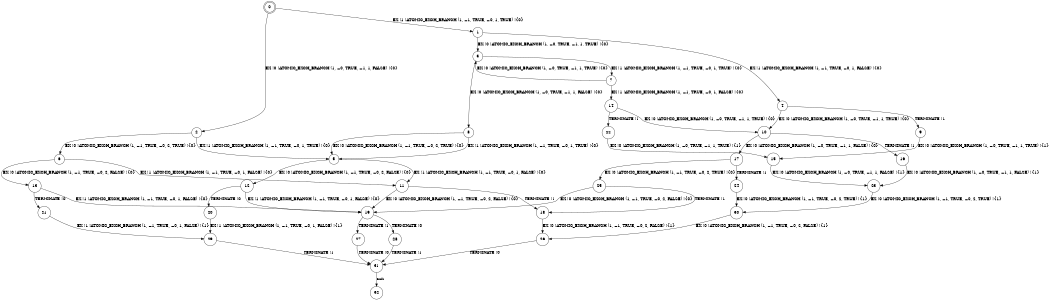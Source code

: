 digraph BCG {
size = "7, 10.5";
center = TRUE;
node [shape = circle];
0 [peripheries = 2];
0 -> 1 [label = "EX !1 !ATOMIC_EXCH_BRANCH (1, +1, TRUE, +0, 1, TRUE) !{0}"];
0 -> 2 [label = "EX !0 !ATOMIC_EXCH_BRANCH (1, +0, TRUE, +1, 1, FALSE) !{0}"];
1 -> 3 [label = "EX !0 !ATOMIC_EXCH_BRANCH (1, +0, TRUE, +1, 1, TRUE) !{0}"];
1 -> 4 [label = "EX !1 !ATOMIC_EXCH_BRANCH (1, +1, TRUE, +0, 1, FALSE) !{0}"];
2 -> 5 [label = "EX !1 !ATOMIC_EXCH_BRANCH (1, +1, TRUE, +0, 1, TRUE) !{0}"];
2 -> 6 [label = "EX !0 !ATOMIC_EXCH_BRANCH (1, +1, TRUE, +0, 2, TRUE) !{0}"];
3 -> 7 [label = "EX !1 !ATOMIC_EXCH_BRANCH (1, +1, TRUE, +0, 1, TRUE) !{0}"];
3 -> 8 [label = "EX !0 !ATOMIC_EXCH_BRANCH (1, +0, TRUE, +1, 1, FALSE) !{0}"];
4 -> 9 [label = "TERMINATE !1"];
4 -> 10 [label = "EX !0 !ATOMIC_EXCH_BRANCH (1, +0, TRUE, +1, 1, TRUE) !{0}"];
5 -> 11 [label = "EX !1 !ATOMIC_EXCH_BRANCH (1, +1, TRUE, +0, 1, FALSE) !{0}"];
5 -> 12 [label = "EX !0 !ATOMIC_EXCH_BRANCH (1, +1, TRUE, +0, 2, FALSE) !{0}"];
6 -> 11 [label = "EX !1 !ATOMIC_EXCH_BRANCH (1, +1, TRUE, +0, 1, FALSE) !{0}"];
6 -> 13 [label = "EX !0 !ATOMIC_EXCH_BRANCH (1, +1, TRUE, +0, 2, FALSE) !{0}"];
7 -> 14 [label = "EX !1 !ATOMIC_EXCH_BRANCH (1, +1, TRUE, +0, 1, FALSE) !{0}"];
7 -> 3 [label = "EX !0 !ATOMIC_EXCH_BRANCH (1, +0, TRUE, +1, 1, TRUE) !{0}"];
8 -> 5 [label = "EX !1 !ATOMIC_EXCH_BRANCH (1, +1, TRUE, +0, 1, TRUE) !{0}"];
8 -> 5 [label = "EX !0 !ATOMIC_EXCH_BRANCH (1, +1, TRUE, +0, 2, TRUE) !{0}"];
9 -> 15 [label = "EX !0 !ATOMIC_EXCH_BRANCH (1, +0, TRUE, +1, 1, TRUE) !{1}"];
10 -> 16 [label = "TERMINATE !1"];
10 -> 17 [label = "EX !0 !ATOMIC_EXCH_BRANCH (1, +0, TRUE, +1, 1, FALSE) !{0}"];
11 -> 18 [label = "TERMINATE !1"];
11 -> 19 [label = "EX !0 !ATOMIC_EXCH_BRANCH (1, +1, TRUE, +0, 2, FALSE) !{0}"];
12 -> 20 [label = "TERMINATE !0"];
12 -> 19 [label = "EX !1 !ATOMIC_EXCH_BRANCH (1, +1, TRUE, +0, 1, FALSE) !{0}"];
13 -> 21 [label = "TERMINATE !0"];
13 -> 19 [label = "EX !1 !ATOMIC_EXCH_BRANCH (1, +1, TRUE, +0, 1, FALSE) !{0}"];
14 -> 22 [label = "TERMINATE !1"];
14 -> 10 [label = "EX !0 !ATOMIC_EXCH_BRANCH (1, +0, TRUE, +1, 1, TRUE) !{0}"];
15 -> 23 [label = "EX !0 !ATOMIC_EXCH_BRANCH (1, +0, TRUE, +1, 1, FALSE) !{1}"];
16 -> 23 [label = "EX !0 !ATOMIC_EXCH_BRANCH (1, +0, TRUE, +1, 1, FALSE) !{1}"];
17 -> 24 [label = "TERMINATE !1"];
17 -> 25 [label = "EX !0 !ATOMIC_EXCH_BRANCH (1, +1, TRUE, +0, 2, TRUE) !{0}"];
18 -> 26 [label = "EX !0 !ATOMIC_EXCH_BRANCH (1, +1, TRUE, +0, 2, FALSE) !{1}"];
19 -> 27 [label = "TERMINATE !1"];
19 -> 28 [label = "TERMINATE !0"];
20 -> 29 [label = "EX !1 !ATOMIC_EXCH_BRANCH (1, +1, TRUE, +0, 1, FALSE) !{1}"];
21 -> 29 [label = "EX !1 !ATOMIC_EXCH_BRANCH (1, +1, TRUE, +0, 1, FALSE) !{1}"];
22 -> 15 [label = "EX !0 !ATOMIC_EXCH_BRANCH (1, +0, TRUE, +1, 1, TRUE) !{1}"];
23 -> 30 [label = "EX !0 !ATOMIC_EXCH_BRANCH (1, +1, TRUE, +0, 2, TRUE) !{1}"];
24 -> 30 [label = "EX !0 !ATOMIC_EXCH_BRANCH (1, +1, TRUE, +0, 2, TRUE) !{1}"];
25 -> 18 [label = "TERMINATE !1"];
25 -> 19 [label = "EX !0 !ATOMIC_EXCH_BRANCH (1, +1, TRUE, +0, 2, FALSE) !{0}"];
26 -> 31 [label = "TERMINATE !0"];
27 -> 31 [label = "TERMINATE !0"];
28 -> 31 [label = "TERMINATE !1"];
29 -> 31 [label = "TERMINATE !1"];
30 -> 26 [label = "EX !0 !ATOMIC_EXCH_BRANCH (1, +1, TRUE, +0, 2, FALSE) !{1}"];
31 -> 32 [label = "exit"];
}
